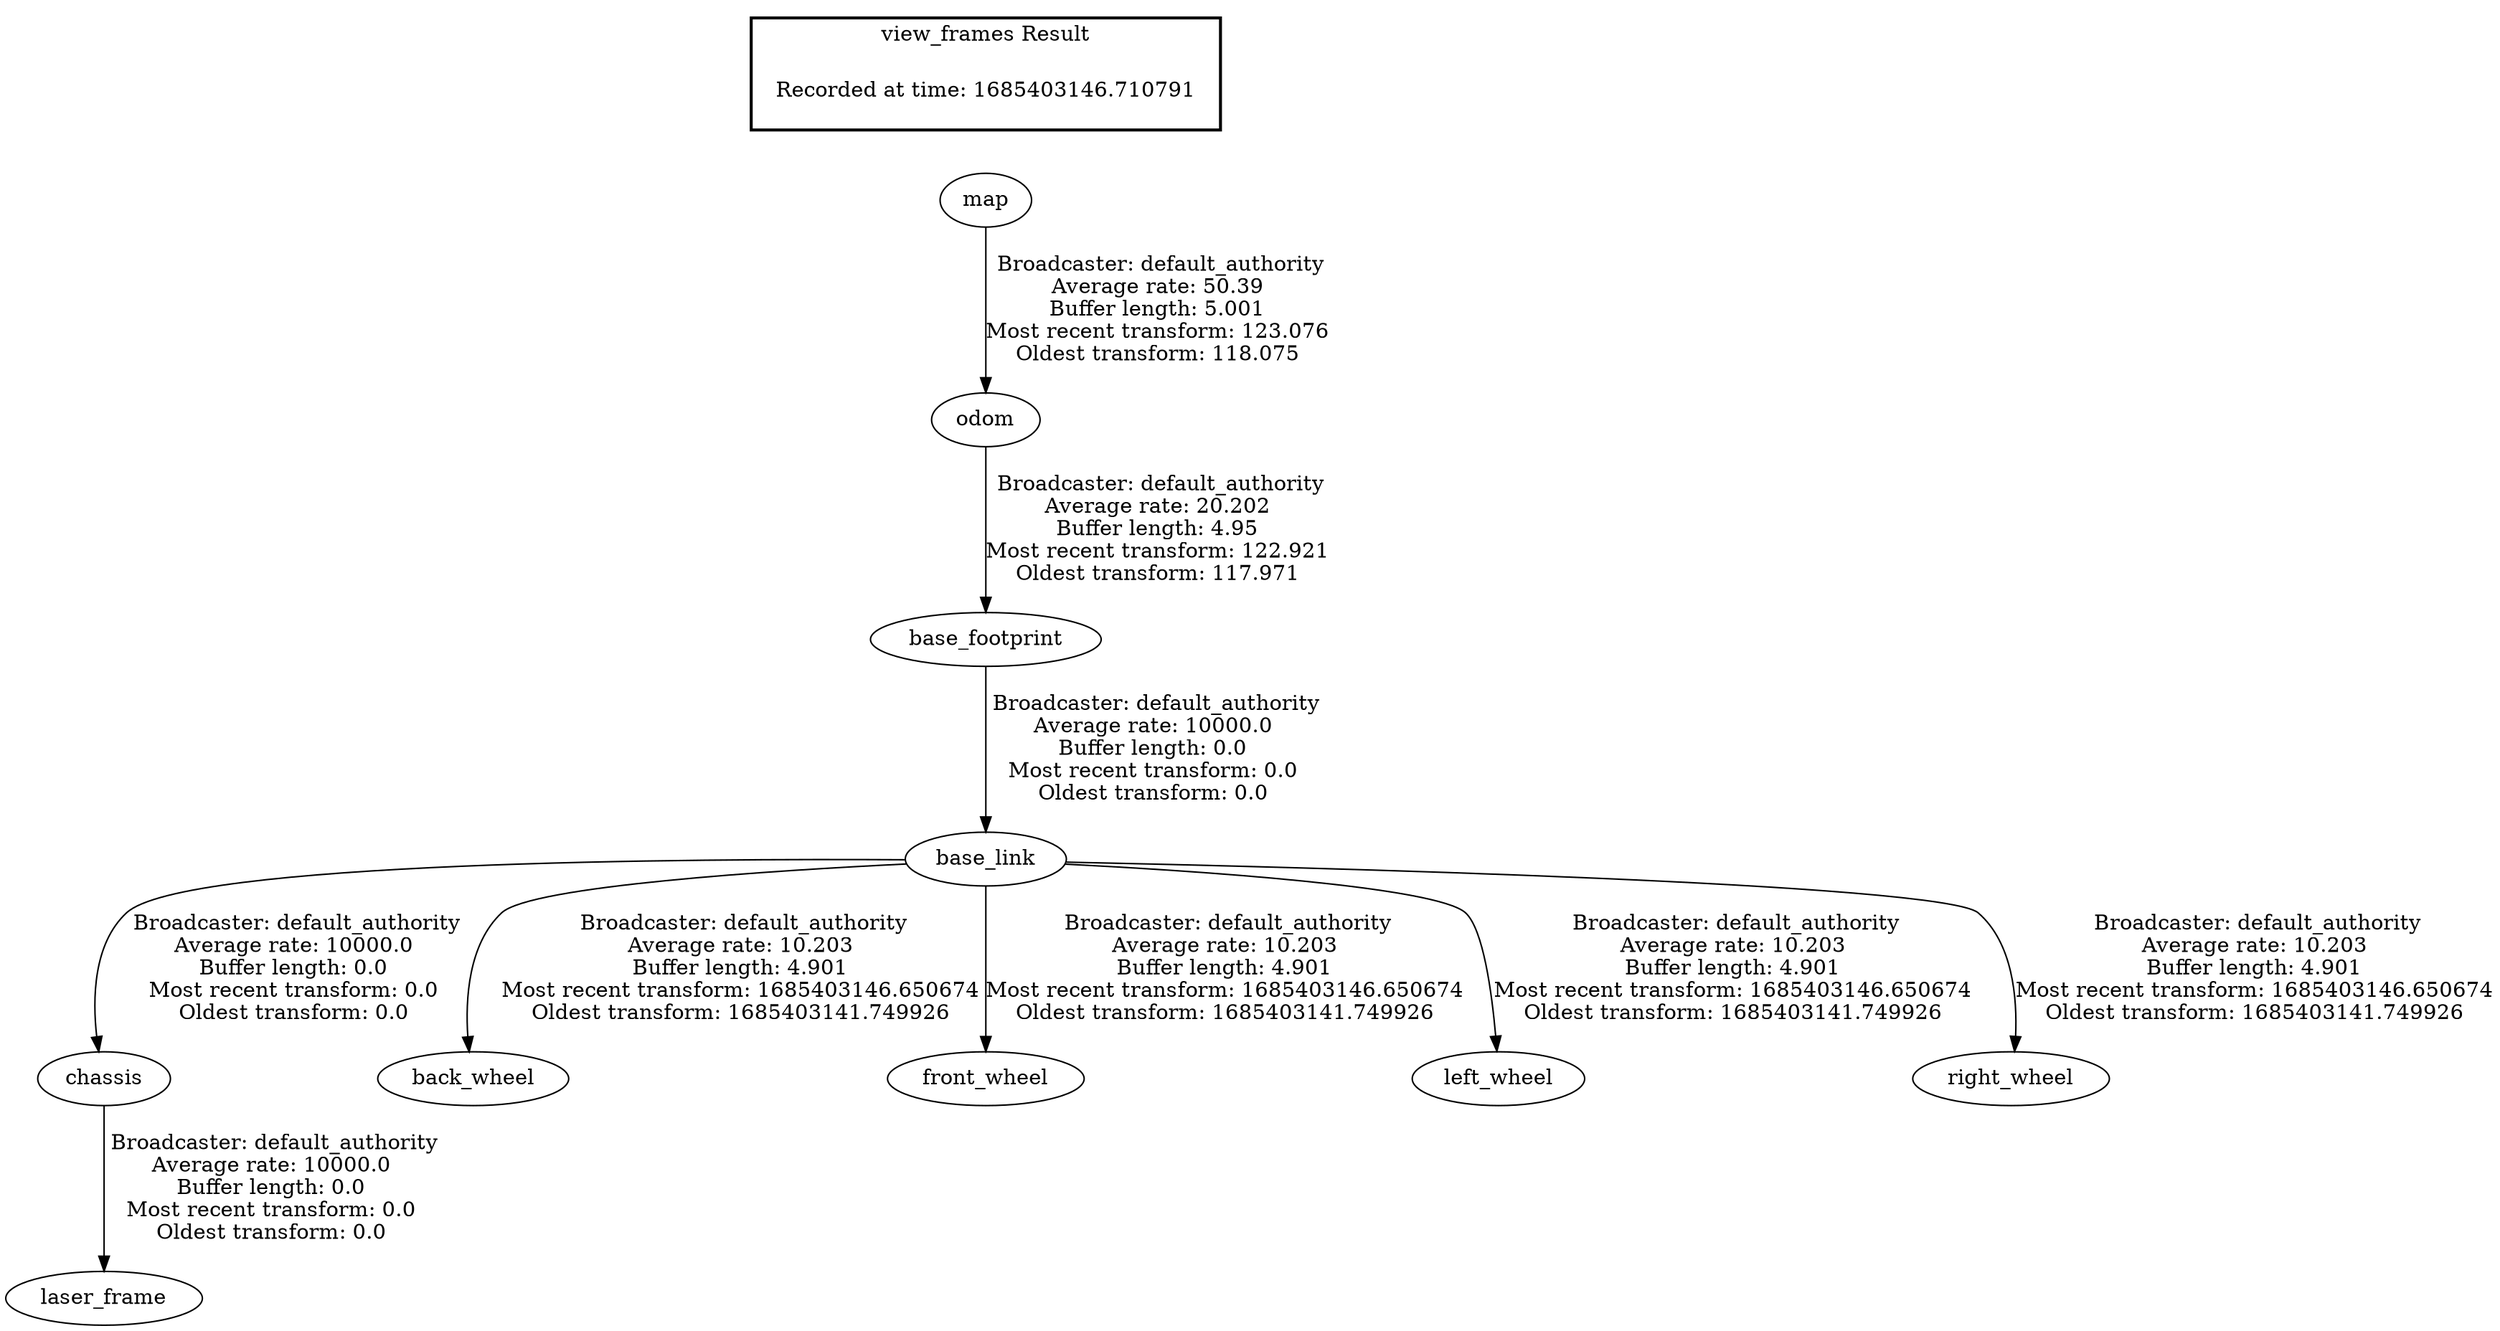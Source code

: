 digraph G {
"base_footprint" -> "base_link"[label=" Broadcaster: default_authority\nAverage rate: 10000.0\nBuffer length: 0.0\nMost recent transform: 0.0\nOldest transform: 0.0\n"];
"odom" -> "base_footprint"[label=" Broadcaster: default_authority\nAverage rate: 20.202\nBuffer length: 4.95\nMost recent transform: 122.921\nOldest transform: 117.971\n"];
"base_link" -> "chassis"[label=" Broadcaster: default_authority\nAverage rate: 10000.0\nBuffer length: 0.0\nMost recent transform: 0.0\nOldest transform: 0.0\n"];
"chassis" -> "laser_frame"[label=" Broadcaster: default_authority\nAverage rate: 10000.0\nBuffer length: 0.0\nMost recent transform: 0.0\nOldest transform: 0.0\n"];
"map" -> "odom"[label=" Broadcaster: default_authority\nAverage rate: 50.39\nBuffer length: 5.001\nMost recent transform: 123.076\nOldest transform: 118.075\n"];
"base_link" -> "back_wheel"[label=" Broadcaster: default_authority\nAverage rate: 10.203\nBuffer length: 4.901\nMost recent transform: 1685403146.650674\nOldest transform: 1685403141.749926\n"];
"base_link" -> "front_wheel"[label=" Broadcaster: default_authority\nAverage rate: 10.203\nBuffer length: 4.901\nMost recent transform: 1685403146.650674\nOldest transform: 1685403141.749926\n"];
"base_link" -> "left_wheel"[label=" Broadcaster: default_authority\nAverage rate: 10.203\nBuffer length: 4.901\nMost recent transform: 1685403146.650674\nOldest transform: 1685403141.749926\n"];
"base_link" -> "right_wheel"[label=" Broadcaster: default_authority\nAverage rate: 10.203\nBuffer length: 4.901\nMost recent transform: 1685403146.650674\nOldest transform: 1685403141.749926\n"];
edge [style=invis];
 subgraph cluster_legend { style=bold; color=black; label ="view_frames Result";
"Recorded at time: 1685403146.710791"[ shape=plaintext ] ;
}->"map";
}